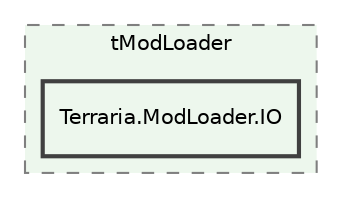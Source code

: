 digraph "D:/Documents/My Games/Terraria/Modding/tModLoader/patches/tModLoader/Terraria.ModLoader.IO"
{
 // LATEX_PDF_SIZE
  edge [fontname="Helvetica",fontsize="10",labelfontname="Helvetica",labelfontsize="10"];
  node [fontname="Helvetica",fontsize="10",shape=record];
  compound=true
  subgraph clusterdir_33550c180f9cedd6db1017f362610614 {
    graph [ bgcolor="#edf7ed", pencolor="grey50", style="filled,dashed,", label="tModLoader", fontname="Helvetica", fontsize="10", URL="dir_33550c180f9cedd6db1017f362610614.html"]
  dir_abb04cf70b4f0d2da8c90c1faf70fdc9 [shape=box, label="Terraria.ModLoader.IO", style="filled,bold,", fillcolor="#edf7ed", color="grey25", URL="dir_abb04cf70b4f0d2da8c90c1faf70fdc9.html"];
  }
}
